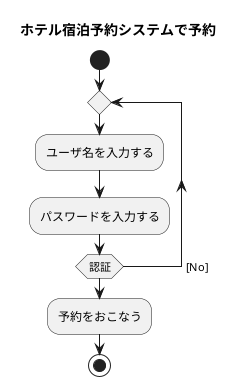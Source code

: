 @startuml 演習7-1
title ホテル宿泊予約システムで予約
start
repeat
:ユーザ名を入力する;
:パスワードを入力する;
repeat while (認証) -> [No]
:予約をおこなう;
stop
@enduml